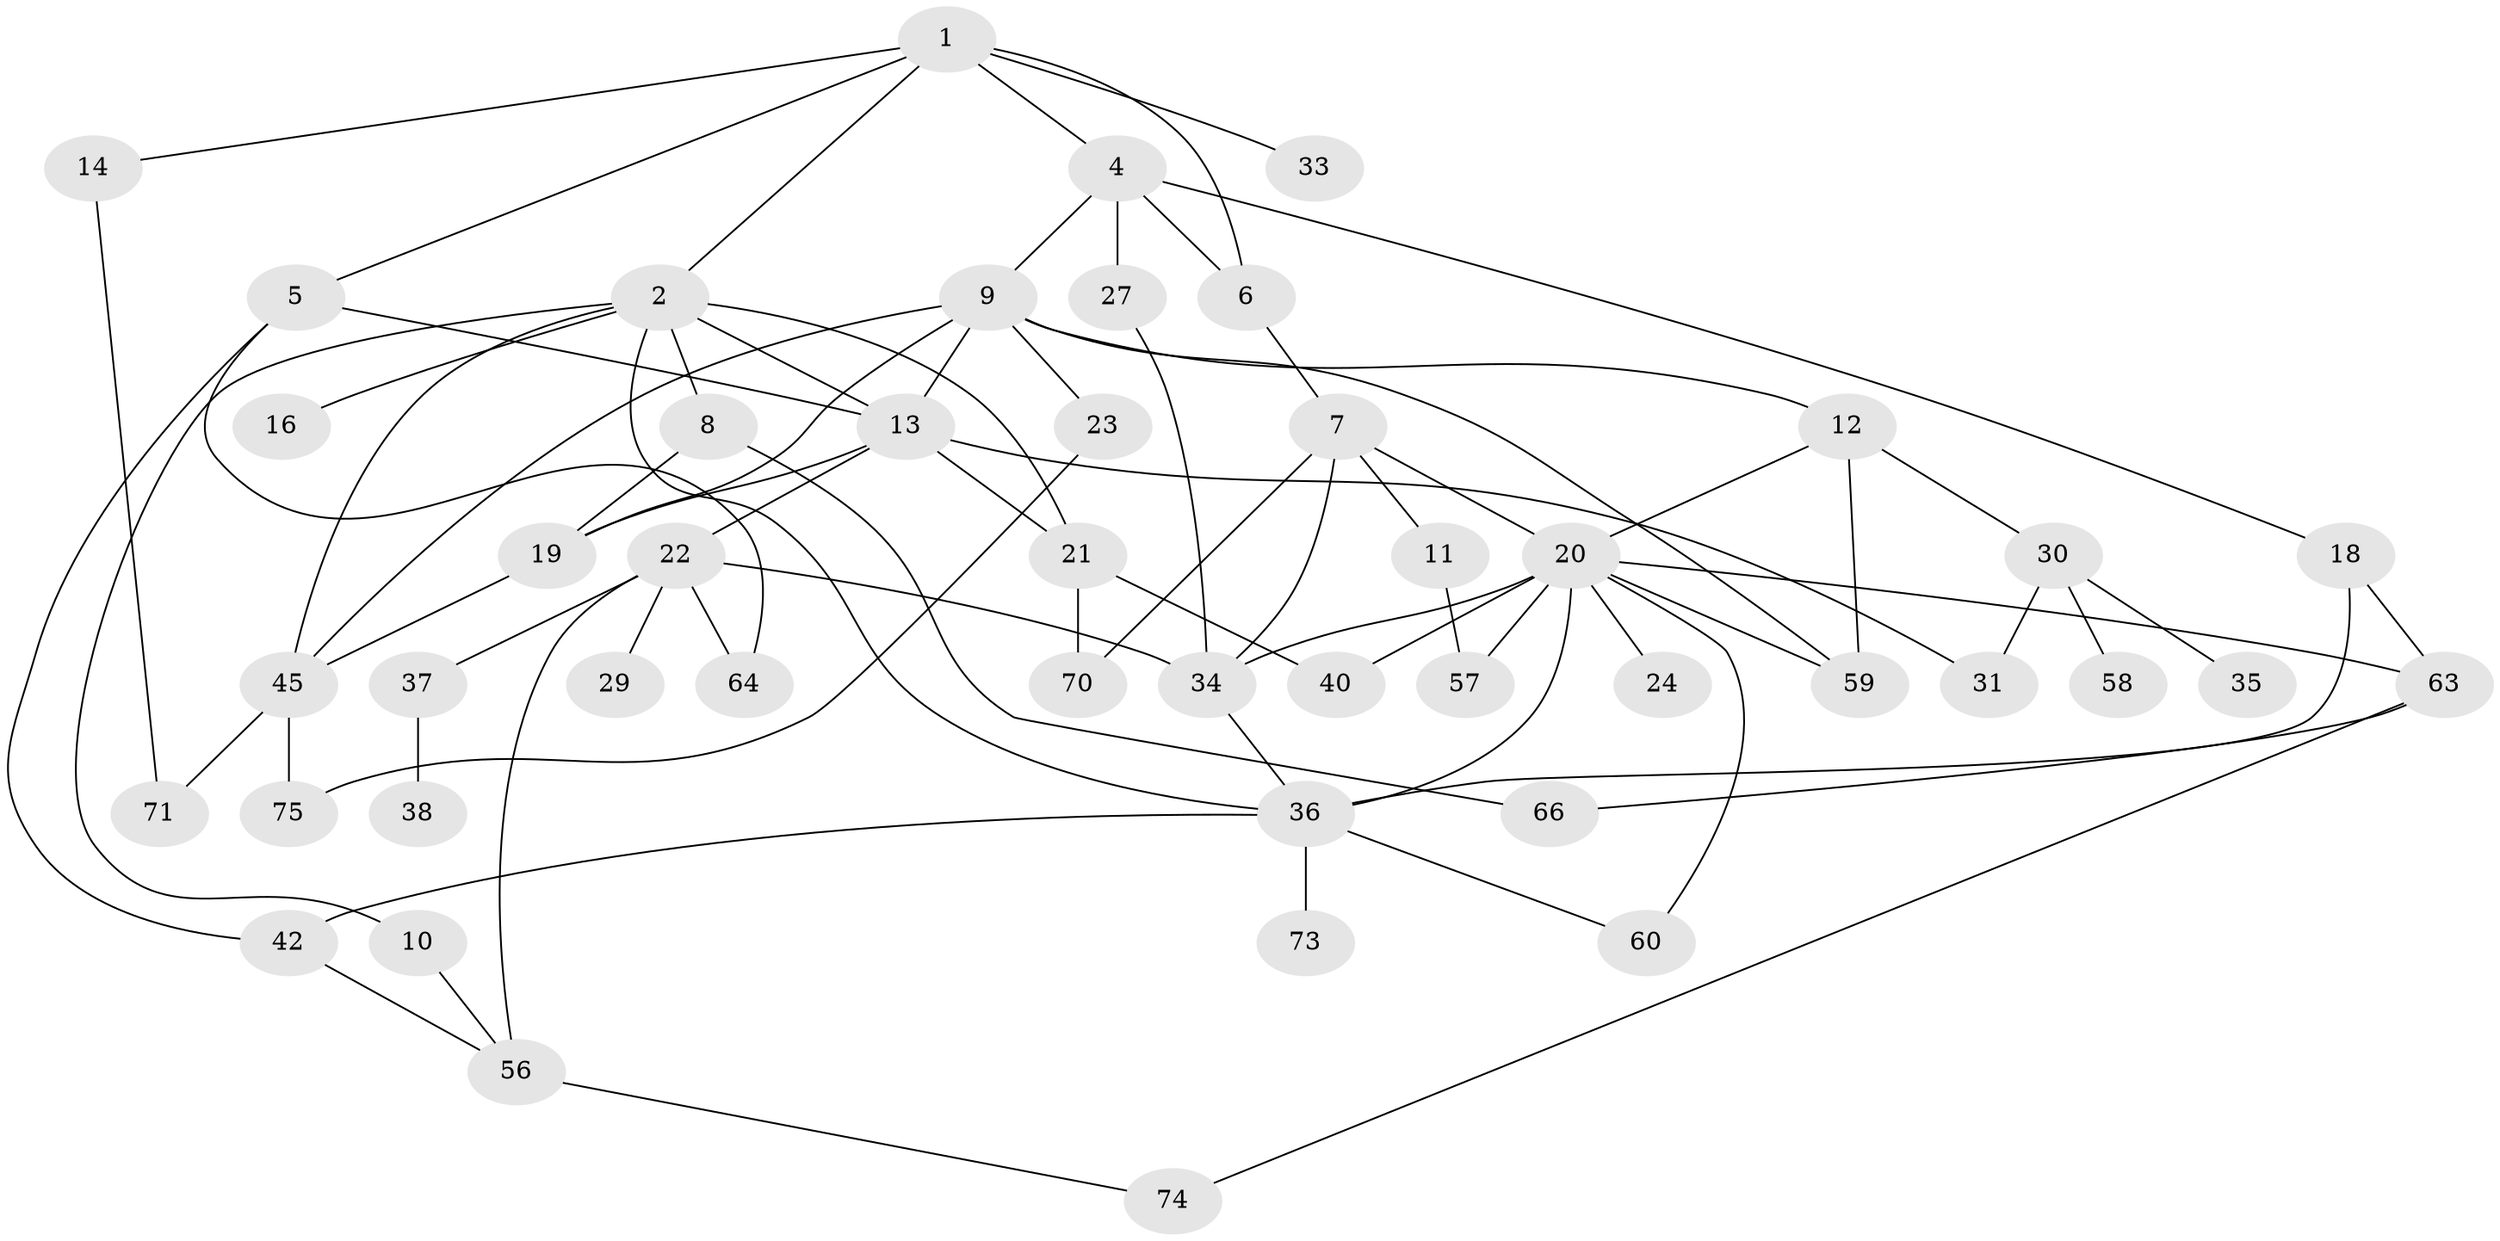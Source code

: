 // original degree distribution, {7: 0.02666666666666667, 4: 0.13333333333333333, 6: 0.08, 2: 0.37333333333333335, 3: 0.18666666666666668, 8: 0.013333333333333334, 1: 0.17333333333333334, 5: 0.013333333333333334}
// Generated by graph-tools (version 1.1) at 2025/10/02/27/25 16:10:55]
// undirected, 47 vertices, 77 edges
graph export_dot {
graph [start="1"]
  node [color=gray90,style=filled];
  1 [super="+55"];
  2 [super="+3"];
  4 [super="+17"];
  5 [super="+32"];
  6 [super="+48"];
  7 [super="+69"];
  8 [super="+39"];
  9 [super="+26"];
  10 [super="+15"];
  11 [super="+68"];
  12 [super="+28"];
  13 [super="+49"];
  14;
  16 [super="+51"];
  18;
  19 [super="+67"];
  20 [super="+46"];
  21 [super="+25"];
  22 [super="+47"];
  23 [super="+53"];
  24;
  27 [super="+50"];
  29 [super="+61"];
  30 [super="+52"];
  31;
  33;
  34 [super="+54"];
  35;
  36 [super="+41"];
  37;
  38 [super="+44"];
  40 [super="+43"];
  42 [super="+62"];
  45 [super="+72"];
  56 [super="+65"];
  57;
  58;
  59;
  60;
  63;
  64;
  66;
  70;
  71;
  73;
  74;
  75;
  1 -- 2;
  1 -- 4;
  1 -- 5;
  1 -- 14;
  1 -- 33;
  1 -- 6;
  2 -- 10;
  2 -- 16;
  2 -- 36;
  2 -- 21;
  2 -- 8;
  2 -- 13;
  2 -- 45;
  4 -- 6 [weight=2];
  4 -- 9;
  4 -- 18;
  4 -- 27;
  5 -- 64;
  5 -- 42;
  5 -- 13;
  6 -- 7;
  7 -- 11;
  7 -- 20;
  7 -- 70;
  7 -- 34;
  8 -- 66;
  8 -- 19;
  9 -- 12;
  9 -- 23;
  9 -- 45;
  9 -- 59;
  9 -- 13;
  9 -- 19;
  10 -- 56;
  11 -- 57;
  12 -- 30;
  12 -- 20;
  12 -- 59;
  13 -- 19;
  13 -- 22;
  13 -- 31;
  13 -- 21;
  14 -- 71;
  18 -- 63;
  18 -- 36;
  19 -- 45;
  20 -- 24;
  20 -- 36;
  20 -- 59;
  20 -- 60;
  20 -- 57;
  20 -- 63;
  20 -- 34;
  20 -- 40;
  21 -- 70;
  21 -- 40;
  22 -- 29;
  22 -- 37;
  22 -- 56 [weight=2];
  22 -- 64;
  22 -- 34;
  23 -- 75;
  27 -- 34;
  30 -- 35;
  30 -- 58;
  30 -- 31;
  34 -- 36;
  36 -- 42;
  36 -- 73;
  36 -- 60;
  37 -- 38;
  42 -- 56;
  45 -- 71;
  45 -- 75;
  56 -- 74;
  63 -- 74;
  63 -- 66;
}
